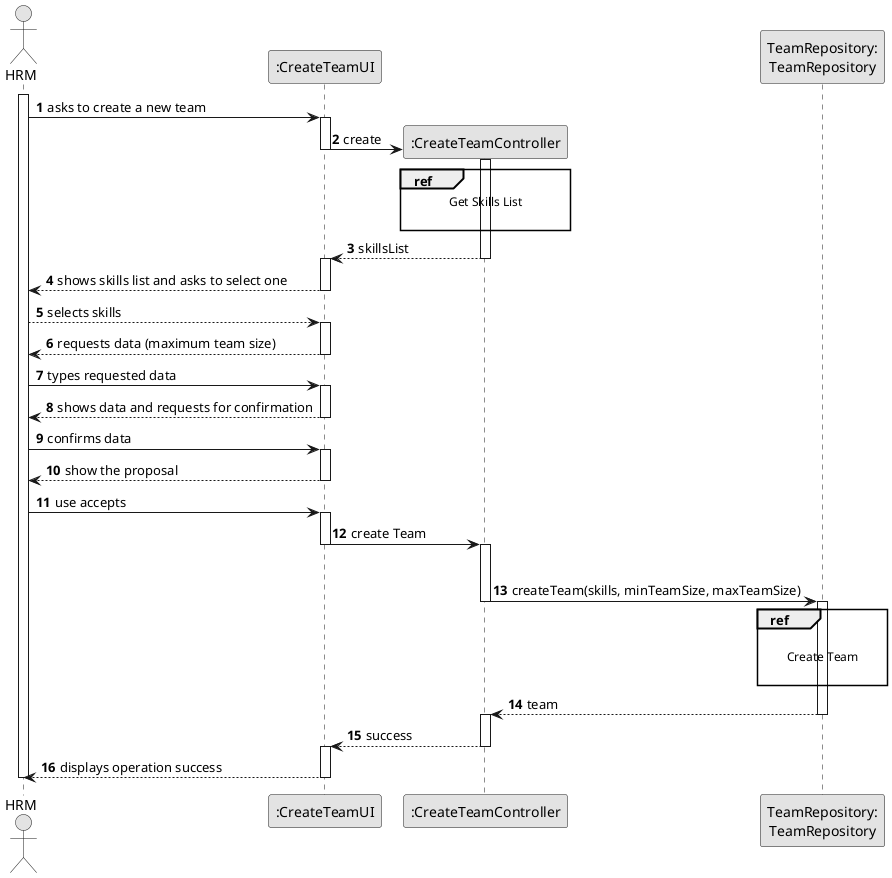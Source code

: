 @startuml
skinparam monochrome true
skinparam packageStyle rectangle
skinparam shadowing false

autonumber

'hide footbox
actor "HRM" as ADM
participant ":CreateTeamUI" as UI
participant ":CreateTeamController" as CTRL
participant "TeamRepository:\nTeamRepository" as TeamRepository

activate ADM

    ADM -> UI : asks to create a new team
    activate UI

                UI -> CTRL** : create
                deactivate UI
                activate CTRL

                    ref over CTRL
                                Get Skills List

                            end ref

                    CTRL --> UI : skillsList
                deactivate CTRL
                activate UI

                UI --> ADM : shows skills list and asks to select one
                deactivate UI

        ADM --> UI : selects skills
        activate UI

        UI --> ADM : requests data (maximum team size)
        deactivate UI

    ADM -> UI : types requested data
    activate UI

        UI --> ADM : shows data and requests for confirmation
        deactivate UI

    ADM -> UI : confirms data
    activate UI

    UI --> ADM: show the proposal
        deactivate UI

        ADM -> UI: use accepts
        activate UI

        UI -> CTRL : create Team
        deactivate UI
        activate CTRL

            |||
                CTRL -> TeamRepository: createTeam(skills, minTeamSize, maxTeamSize)
                deactivate CTRL
                activate TeamRepository

                ref over TeamRepository

                            Create Team

                        end ref

            TeamRepository --> CTRL: team
            deactivate TeamRepository
            activate CTRL

            CTRL --> UI : success
            deactivate CTRL
            activate UI
            UI --> ADM: displays operation success
    deactivate UI

deactivate ADM

@enduml